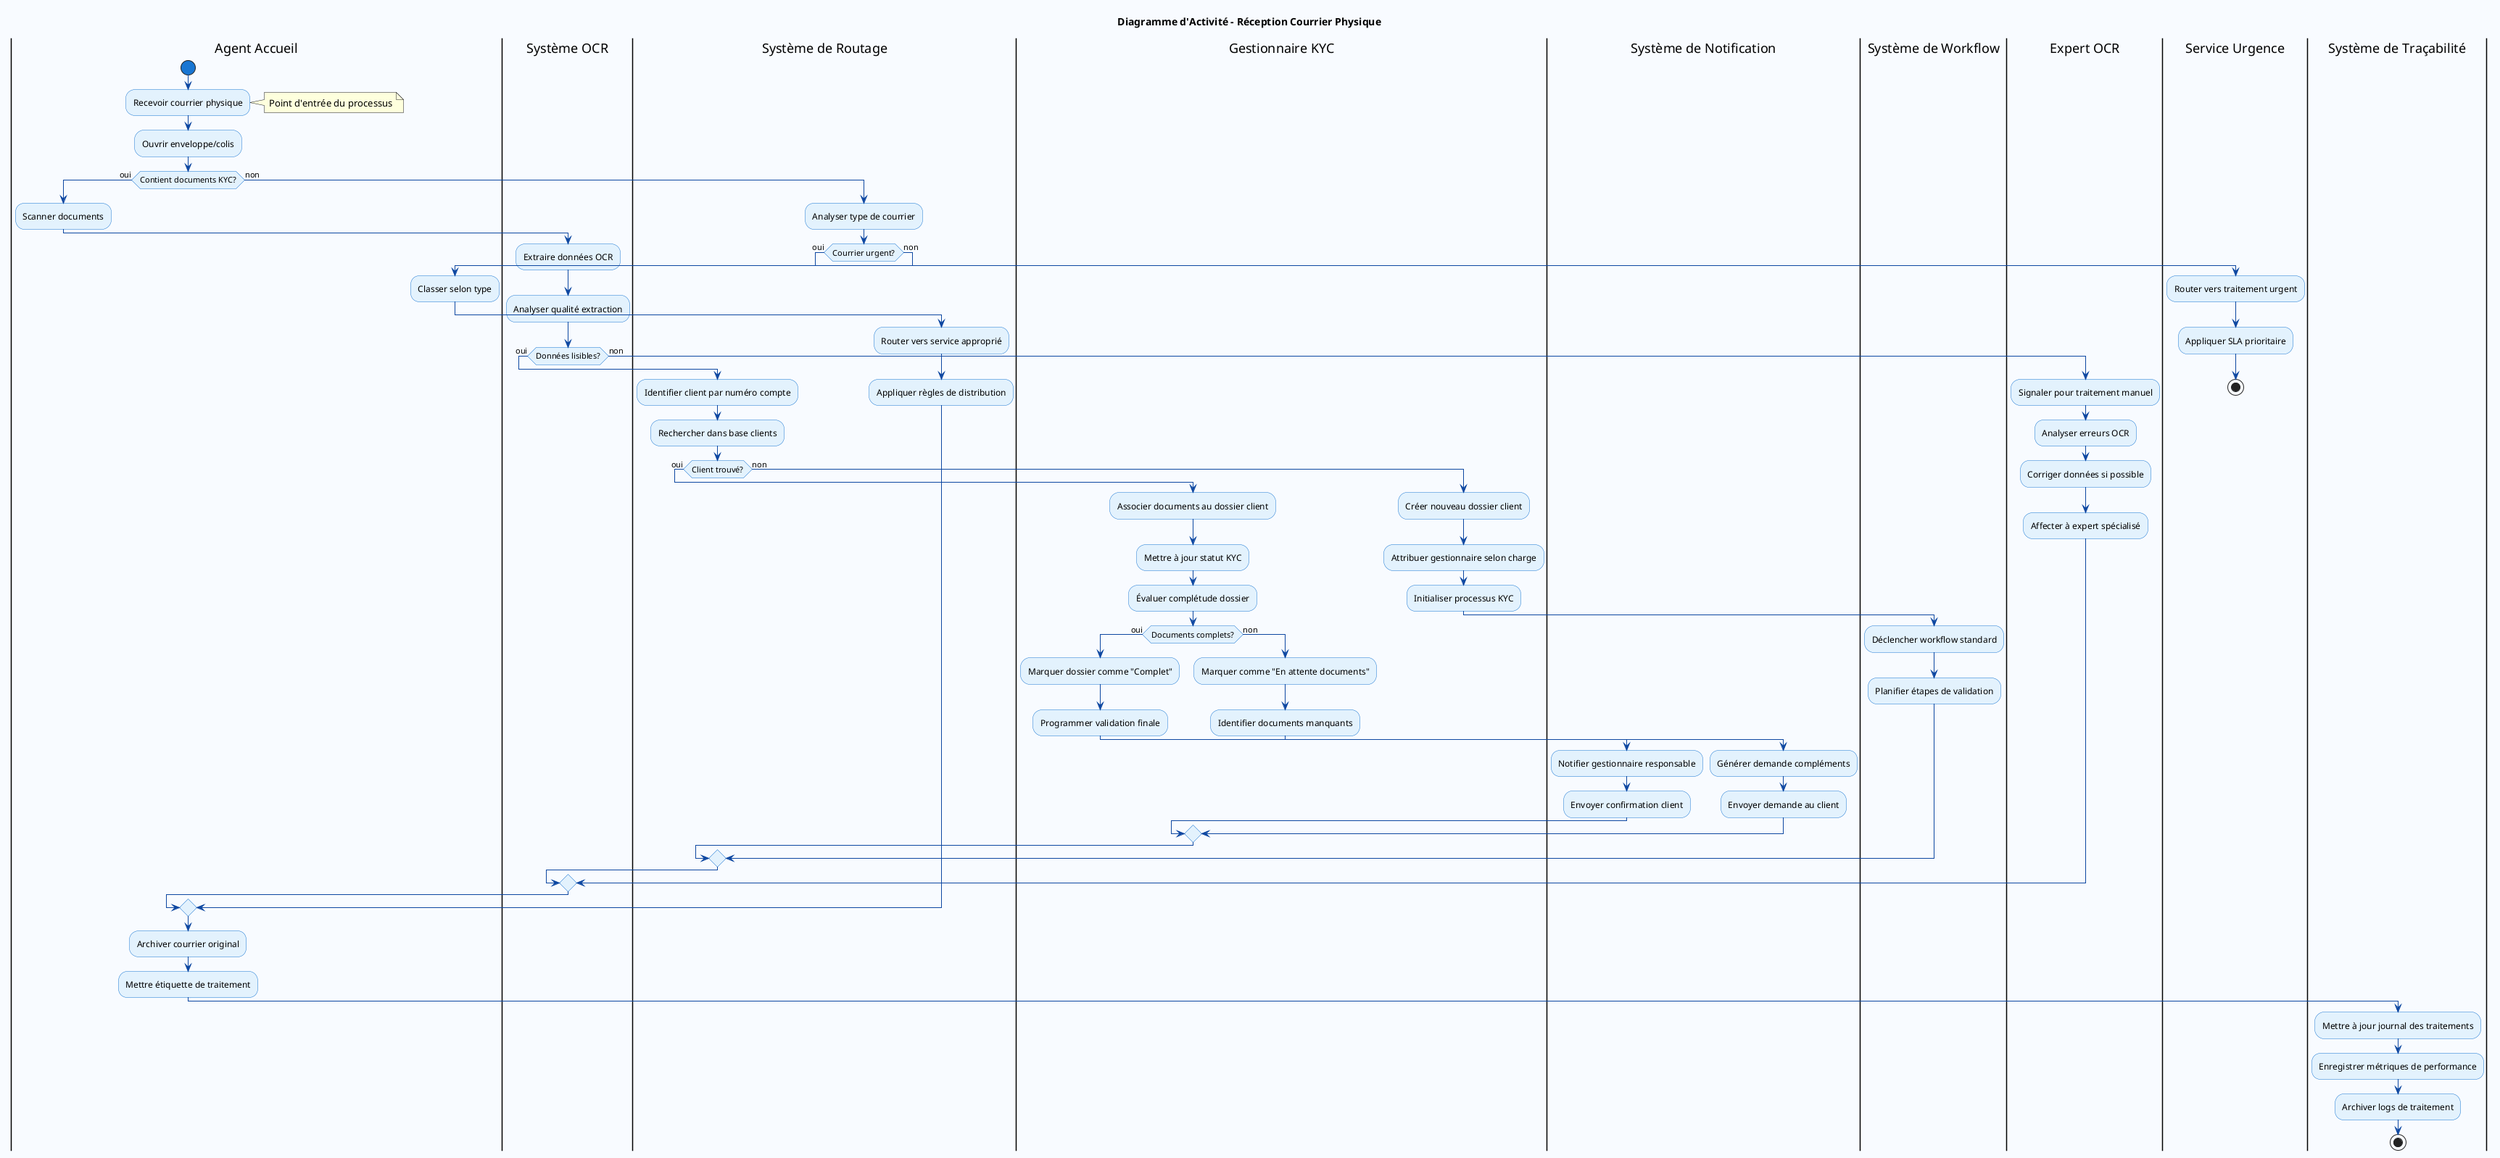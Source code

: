 @startuml Activite_ReceptionCourrierPhysique
skinparam backgroundColor #F8FBFF
skinparam activity {
    StartColor #1976D2
    EndColor #1976D2
    BarColor #0D47A1
    ArrowColor #0D47A1
    BackgroundColor #E3F2FD
    BorderColor #1976D2
}

title Diagramme d'Activité - Réception Courrier Physique

|Agent Accueil|
start
:Recevoir courrier physique;
note right: Point d'entrée du processus
:Ouvrir enveloppe/colis;

if (Contient documents KYC?) then (oui)
    |Agent Accueil|
    :Scanner documents;
    
    |Système OCR|
    :Extraire données OCR;
    :Analyser qualité extraction;
    
    if (Données lisibles?) then (oui)
        |Système de Routage|
        :Identifier client par numéro compte;
        :Rechercher dans base clients;
        
        if (Client trouvé?) then (oui)
            |Gestionnaire KYC|
            :Associer documents au dossier client;
            :Mettre à jour statut KYC;
            :Évaluer complétude dossier;
            
            if (Documents complets?) then (oui)
                :Marquer dossier comme "Complet";
                :Programmer validation finale;
                
                |Système de Notification|
                :Notifier gestionnaire responsable;
                :Envoyer confirmation client;
                
            else (non)
                |Gestionnaire KYC|
                :Marquer comme "En attente documents";
                :Identifier documents manquants;
                
                |Système de Notification|
                :Générer demande compléments;
                :Envoyer demande au client;
            endif
            
        else (non)
            |Gestionnaire KYC|
            :Créer nouveau dossier client;
            :Attribuer gestionnaire selon charge;
            :Initialiser processus KYC;
            
            |Système de Workflow|
            :Déclencher workflow standard;
            :Planifier étapes de validation;
        endif
        
    else (non)
        |Expert OCR|
        :Signaler pour traitement manuel;
        :Analyser erreurs OCR;
        :Corriger données si possible;
        :Affecter à expert spécialisé;
    endif
    
else (non)
    |Système de Routage|
    :Analyser type de courrier;
    
    if (Courrier urgent?) then (oui)
        |Service Urgence|
        :Router vers traitement urgent;
        :Appliquer SLA prioritaire;
        stop
        
    else (non)
        |Agent Accueil|
        :Classer selon type;
        
        |Système de Routage|
        :Router vers service approprié;
        :Appliquer règles de distribution;
    endif
endif

|Agent Accueil|
:Archiver courrier original;
:Mettre étiquette de traitement;

|Système de Traçabilité|
:Mettre à jour journal des traitements;
:Enregistrer métriques de performance;
:Archiver logs de traitement;

stop

@enduml